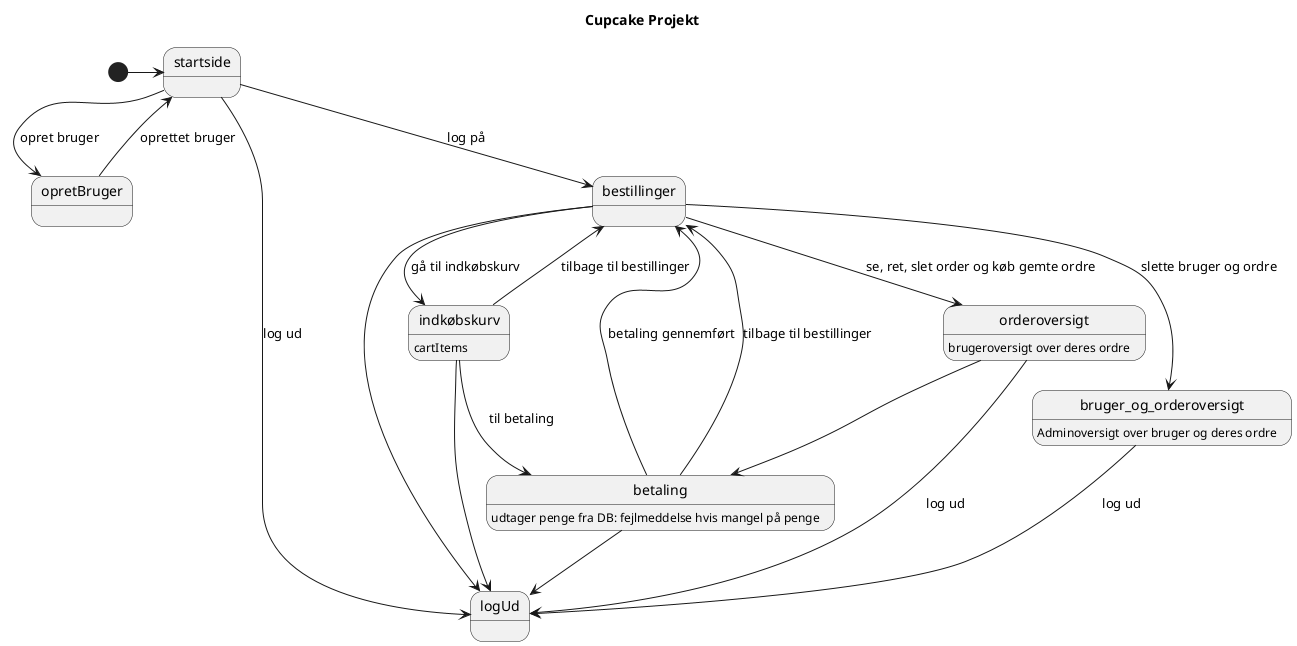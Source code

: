 @startuml
'https://plantuml.com/sequence-diagram

autonumber

@startuml

Title Cupcake Projekt

State startside
State opretBruger
State logUd
State bestillinger
State indkøbskurv: cartItems
State betaling: udtager penge fra DB: fejlmeddelse hvis mangel på penge
State orderoversigt: brugeroversigt over deres ordre
State bruger_og_orderoversigt: Adminoversigt over bruger og deres ordre



[*] -> startside
startside --> bestillinger : log på
bestillinger --> indkøbskurv : gå til indkøbskurv
indkøbskurv --> bestillinger : tilbage til bestillinger
indkøbskurv --> betaling : til betaling
betaling --> bestillinger : betaling gennemført
betaling --> logUd
bestillinger --> logUd
startside --> logUd : log ud
bestillinger --> orderoversigt: se, ret, slet order og køb gemte ordre
orderoversigt --> betaling
orderoversigt --> logUd : log ud
bestillinger --> bruger_og_orderoversigt : slette bruger og ordre
bruger_og_orderoversigt --> logUd: log ud
startside --> opretBruger : opret bruger
opretBruger --> startside: oprettet bruger
indkøbskurv --> logUd
betaling --> bestillinger: tilbage til bestillinger

@enduml

@enduml